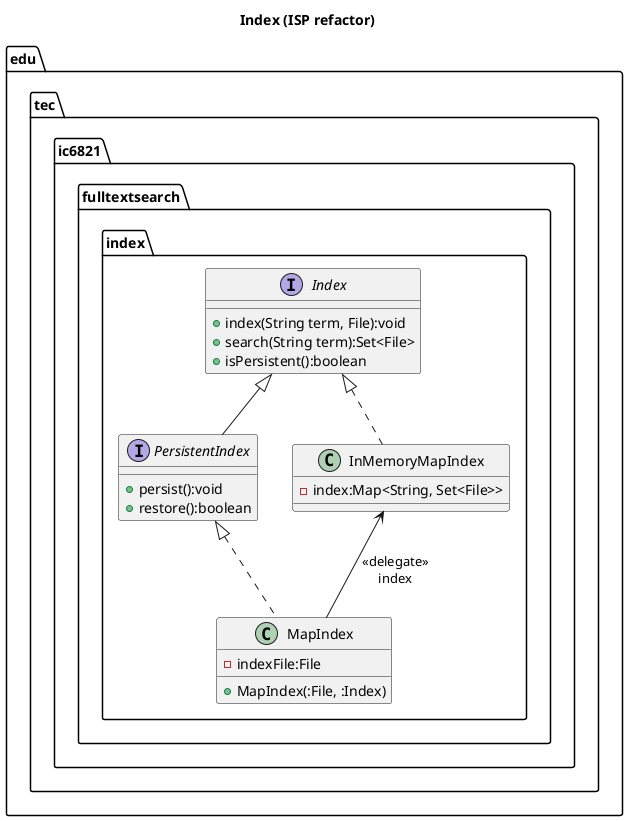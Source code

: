 @startuml

title Index (ISP refactor)

package edu.tec.ic6821.fulltextsearch {

    package index {

        interface Index {
            + index(String term, File):void
            + search(String term):Set<File>
            + isPersistent():boolean
        }

        interface PersistentIndex {
            + persist():void
            + restore():boolean
        }

        class InMemoryMapIndex {
            - index:Map<String, Set<File>>
        }

        class MapIndex {
            - indexFile:File
            + MapIndex(:File, :Index)
        }

        Index <|.. InMemoryMapIndex
        Index <|-- PersistentIndex
        PersistentIndex <|.. MapIndex
        InMemoryMapIndex <-- MapIndex :<<delegate>>\nindex
    }
}

@enduml